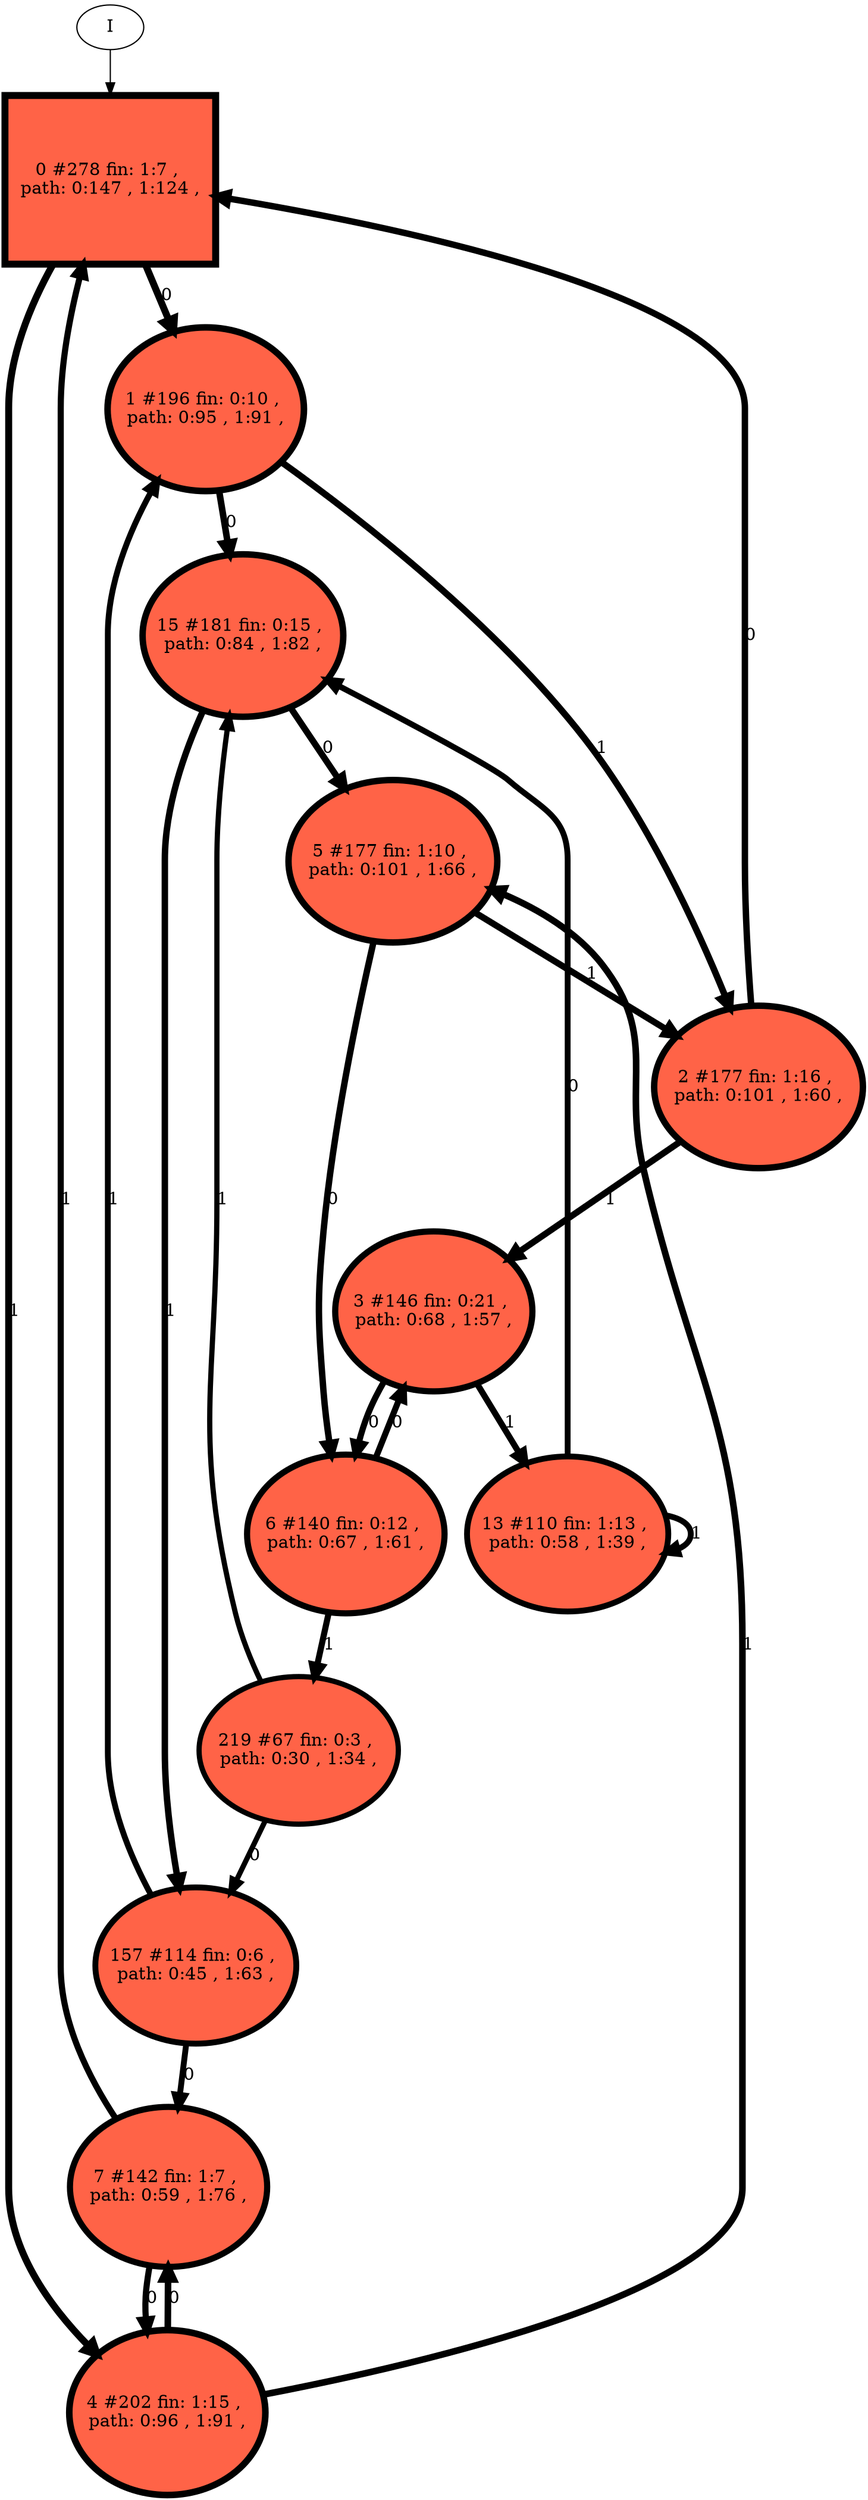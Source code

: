 // produced with flexfringe // 
digraph DFA {
	0 [label="root" shape=box];
		I -> 0;
	0 [ label="0 #278 fin: 1:7 , 
 path: 0:147 , 1:124 , " , style=filled, fillcolor="tomato", width=1.89179, height=1.89179, penwidth=5.63121];
		0 -> 1 [label="0 " , penwidth=5.63121 ];
		0 -> 4 [label="1 " , penwidth=5.63121 ];
	1 [ label="1 #196 fin: 0:10 , 
 path: 0:95 , 1:91 , " , style=filled, fillcolor="tomato", width=1.83788, height=1.83788, penwidth=5.2832];
		1 -> 15 [label="0 " , penwidth=5.2832 ];
		1 -> 2 [label="1 " , penwidth=5.2832 ];
	4 [ label="4 #202 fin: 1:15 , 
 path: 0:96 , 1:91 , " , style=filled, fillcolor="tomato", width=1.84264, height=1.84264, penwidth=5.31321];
		4 -> 7 [label="0 " , penwidth=5.31321 ];
		4 -> 5 [label="1 " , penwidth=5.31321 ];
	15 [ label="15 #181 fin: 0:15 , 
 path: 0:84 , 1:82 , " , style=filled, fillcolor="tomato", width=1.8252, height=1.8252, penwidth=5.20401];
		15 -> 5 [label="0 " , penwidth=5.20401 ];
		15 -> 157 [label="1 " , penwidth=5.20401 ];
	2 [ label="2 #177 fin: 1:16 , 
 path: 0:101 , 1:60 , " , style=filled, fillcolor="tomato", width=1.82161, height=1.82161, penwidth=5.18178];
		2 -> 0 [label="0 " , penwidth=5.18178 ];
		2 -> 3 [label="1 " , penwidth=5.18178 ];
	7 [ label="7 #142 fin: 1:7 , 
 path: 0:59 , 1:76 , " , style=filled, fillcolor="tomato", width=1.78555, height=1.78555, penwidth=4.96284];
		7 -> 4 [label="0 " , penwidth=4.96284 ];
		7 -> 0 [label="1 " , penwidth=4.96284 ];
	5 [ label="5 #177 fin: 1:10 , 
 path: 0:101 , 1:66 , " , style=filled, fillcolor="tomato", width=1.82161, height=1.82161, penwidth=5.18178];
		5 -> 6 [label="0 " , penwidth=5.18178 ];
		5 -> 2 [label="1 " , penwidth=5.18178 ];
	157 [ label="157 #114 fin: 0:6 , 
 path: 0:45 , 1:63 , " , style=filled, fillcolor="tomato", width=1.74832, height=1.74832, penwidth=4.74493];
		157 -> 7 [label="0 " , penwidth=4.74493 ];
		157 -> 1 [label="1 " , penwidth=4.74493 ];
	3 [ label="3 #146 fin: 0:21 , 
 path: 0:68 , 1:57 , " , style=filled, fillcolor="tomato", width=1.79016, height=1.79016, penwidth=4.99043];
		3 -> 6 [label="0 " , penwidth=4.99043 ];
		3 -> 13 [label="1 " , penwidth=4.99043 ];
	6 [ label="6 #140 fin: 0:12 , 
 path: 0:67 , 1:61 , " , style=filled, fillcolor="tomato", width=1.78318, height=1.78318, penwidth=4.94876];
		6 -> 3 [label="0 " , penwidth=4.94876 ];
		6 -> 219 [label="1 " , penwidth=4.94876 ];
	13 [ label="13 #110 fin: 1:13 , 
 path: 0:58 , 1:39 , " , style=filled, fillcolor="tomato", width=1.74214, height=1.74214, penwidth=4.70953];
		13 -> 15 [label="0 " , penwidth=4.70953 ];
		13 -> 13 [label="1 " , penwidth=4.70953 ];
	219 [ label="219 #67 fin: 0:3 , 
 path: 0:30 , 1:34 , " , style=filled, fillcolor="tomato", width=1.6524, height=1.6524, penwidth=4.21951];
		219 -> 157 [label="0 " , penwidth=4.21951 ];
		219 -> 15 [label="1 " , penwidth=4.21951 ];
}
